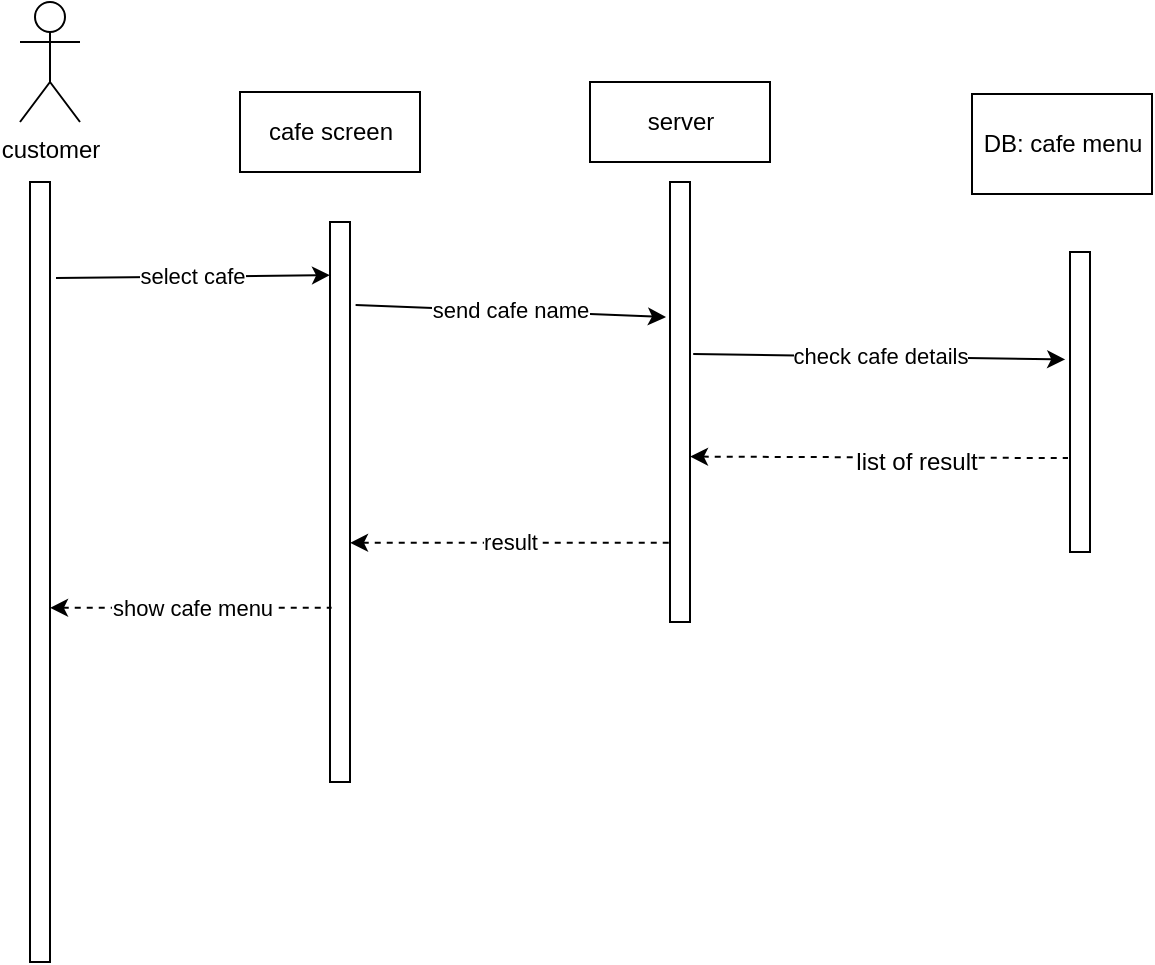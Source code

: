<mxfile version="12.3.9" type="device" pages="1"><diagram id="5_yh8hw1lrh1ajfuyiFA" name="Page-1"><mxGraphModel dx="1038" dy="531" grid="1" gridSize="10" guides="1" tooltips="1" connect="1" arrows="1" fold="1" page="1" pageScale="1" pageWidth="850" pageHeight="1100" math="0" shadow="0"><root><mxCell id="0"/><mxCell id="1" parent="0"/><mxCell id="xkfJ7zC8u4wkXzleIFSw-1" value="customer" style="shape=umlActor;verticalLabelPosition=bottom;labelBackgroundColor=#ffffff;verticalAlign=top;html=1;outlineConnect=0;" vertex="1" parent="1"><mxGeometry x="55" y="260" width="30" height="60" as="geometry"/></mxCell><mxCell id="xkfJ7zC8u4wkXzleIFSw-2" value="" style="html=1;points=[];perimeter=orthogonalPerimeter;" vertex="1" parent="1"><mxGeometry x="60" y="350" width="10" height="390" as="geometry"/></mxCell><mxCell id="xkfJ7zC8u4wkXzleIFSw-3" value="" style="html=1;points=[];perimeter=orthogonalPerimeter;" vertex="1" parent="1"><mxGeometry x="210" y="370" width="10" height="280" as="geometry"/></mxCell><mxCell id="xkfJ7zC8u4wkXzleIFSw-4" value="cafe screen" style="html=1;" vertex="1" parent="1"><mxGeometry x="165" y="305" width="90" height="40" as="geometry"/></mxCell><mxCell id="xkfJ7zC8u4wkXzleIFSw-5" value="" style="html=1;points=[];perimeter=orthogonalPerimeter;" vertex="1" parent="1"><mxGeometry x="380" y="350" width="10" height="220" as="geometry"/></mxCell><mxCell id="xkfJ7zC8u4wkXzleIFSw-6" value="server" style="html=1;" vertex="1" parent="1"><mxGeometry x="340" y="300" width="90" height="40" as="geometry"/></mxCell><mxCell id="xkfJ7zC8u4wkXzleIFSw-7" value="" style="html=1;points=[];perimeter=orthogonalPerimeter;" vertex="1" parent="1"><mxGeometry x="580" y="385" width="10" height="150" as="geometry"/></mxCell><mxCell id="xkfJ7zC8u4wkXzleIFSw-8" value="DB: cafe menu" style="html=1;" vertex="1" parent="1"><mxGeometry x="531" y="306" width="90" height="50" as="geometry"/></mxCell><mxCell id="xkfJ7zC8u4wkXzleIFSw-9" value="select cafe" style="endArrow=classic;html=1;entryX=0;entryY=0.095;entryDx=0;entryDy=0;entryPerimeter=0;" edge="1" parent="1" target="xkfJ7zC8u4wkXzleIFSw-3"><mxGeometry width="50" height="50" relative="1" as="geometry"><mxPoint x="73" y="398" as="sourcePoint"/><mxPoint x="140" y="388" as="targetPoint"/></mxGeometry></mxCell><mxCell id="xkfJ7zC8u4wkXzleIFSw-10" value="send cafe name" style="endArrow=classic;html=1;exitX=1.28;exitY=0.148;exitDx=0;exitDy=0;exitPerimeter=0;entryX=-0.2;entryY=0.307;entryDx=0;entryDy=0;entryPerimeter=0;" edge="1" parent="1" source="xkfJ7zC8u4wkXzleIFSw-3" target="xkfJ7zC8u4wkXzleIFSw-5"><mxGeometry width="50" height="50" relative="1" as="geometry"><mxPoint x="245" y="430" as="sourcePoint"/><mxPoint x="317" y="420" as="targetPoint"/></mxGeometry></mxCell><mxCell id="xkfJ7zC8u4wkXzleIFSw-11" value="check cafe details" style="endArrow=classic;html=1;exitX=1.16;exitY=0.391;exitDx=0;exitDy=0;exitPerimeter=0;entryX=-0.24;entryY=0.358;entryDx=0;entryDy=0;entryPerimeter=0;" edge="1" parent="1" source="xkfJ7zC8u4wkXzleIFSw-5" target="xkfJ7zC8u4wkXzleIFSw-7"><mxGeometry width="50" height="50" relative="1" as="geometry"><mxPoint x="410" y="480" as="sourcePoint"/><mxPoint x="460" y="430" as="targetPoint"/></mxGeometry></mxCell><mxCell id="xkfJ7zC8u4wkXzleIFSw-12" value="" style="endArrow=none;dashed=1;html=1;startArrow=classic;startFill=1;exitX=1;exitY=0.624;exitDx=0;exitDy=0;exitPerimeter=0;entryX=-0.1;entryY=0.687;entryDx=0;entryDy=0;entryPerimeter=0;" edge="1" parent="1" source="xkfJ7zC8u4wkXzleIFSw-5" target="xkfJ7zC8u4wkXzleIFSw-7"><mxGeometry width="50" height="50" relative="1" as="geometry"><mxPoint x="390" y="595" as="sourcePoint"/><mxPoint x="472" y="487" as="targetPoint"/></mxGeometry></mxCell><mxCell id="xkfJ7zC8u4wkXzleIFSw-13" value="list of result" style="text;html=1;align=center;verticalAlign=middle;resizable=0;points=[];;labelBackgroundColor=#ffffff;" vertex="1" connectable="0" parent="xkfJ7zC8u4wkXzleIFSw-12"><mxGeometry x="0.195" y="-2" relative="1" as="geometry"><mxPoint as="offset"/></mxGeometry></mxCell><mxCell id="xkfJ7zC8u4wkXzleIFSw-14" value="result" style="endArrow=none;dashed=1;html=1;startArrow=classic;startFill=1;entryX=-0.04;entryY=0.82;entryDx=0;entryDy=0;entryPerimeter=0;" edge="1" parent="1" source="xkfJ7zC8u4wkXzleIFSw-3" target="xkfJ7zC8u4wkXzleIFSw-5"><mxGeometry width="50" height="50" relative="1" as="geometry"><mxPoint x="260" y="590" as="sourcePoint"/><mxPoint x="310" y="540" as="targetPoint"/></mxGeometry></mxCell><mxCell id="xkfJ7zC8u4wkXzleIFSw-15" value="show cafe menu" style="endArrow=none;dashed=1;html=1;startArrow=classic;startFill=1;entryX=0.08;entryY=0.689;entryDx=0;entryDy=0;entryPerimeter=0;" edge="1" parent="1" source="xkfJ7zC8u4wkXzleIFSw-2" target="xkfJ7zC8u4wkXzleIFSw-3"><mxGeometry width="50" height="50" relative="1" as="geometry"><mxPoint x="140" y="670" as="sourcePoint"/><mxPoint x="200" y="640" as="targetPoint"/></mxGeometry></mxCell></root></mxGraphModel></diagram></mxfile>